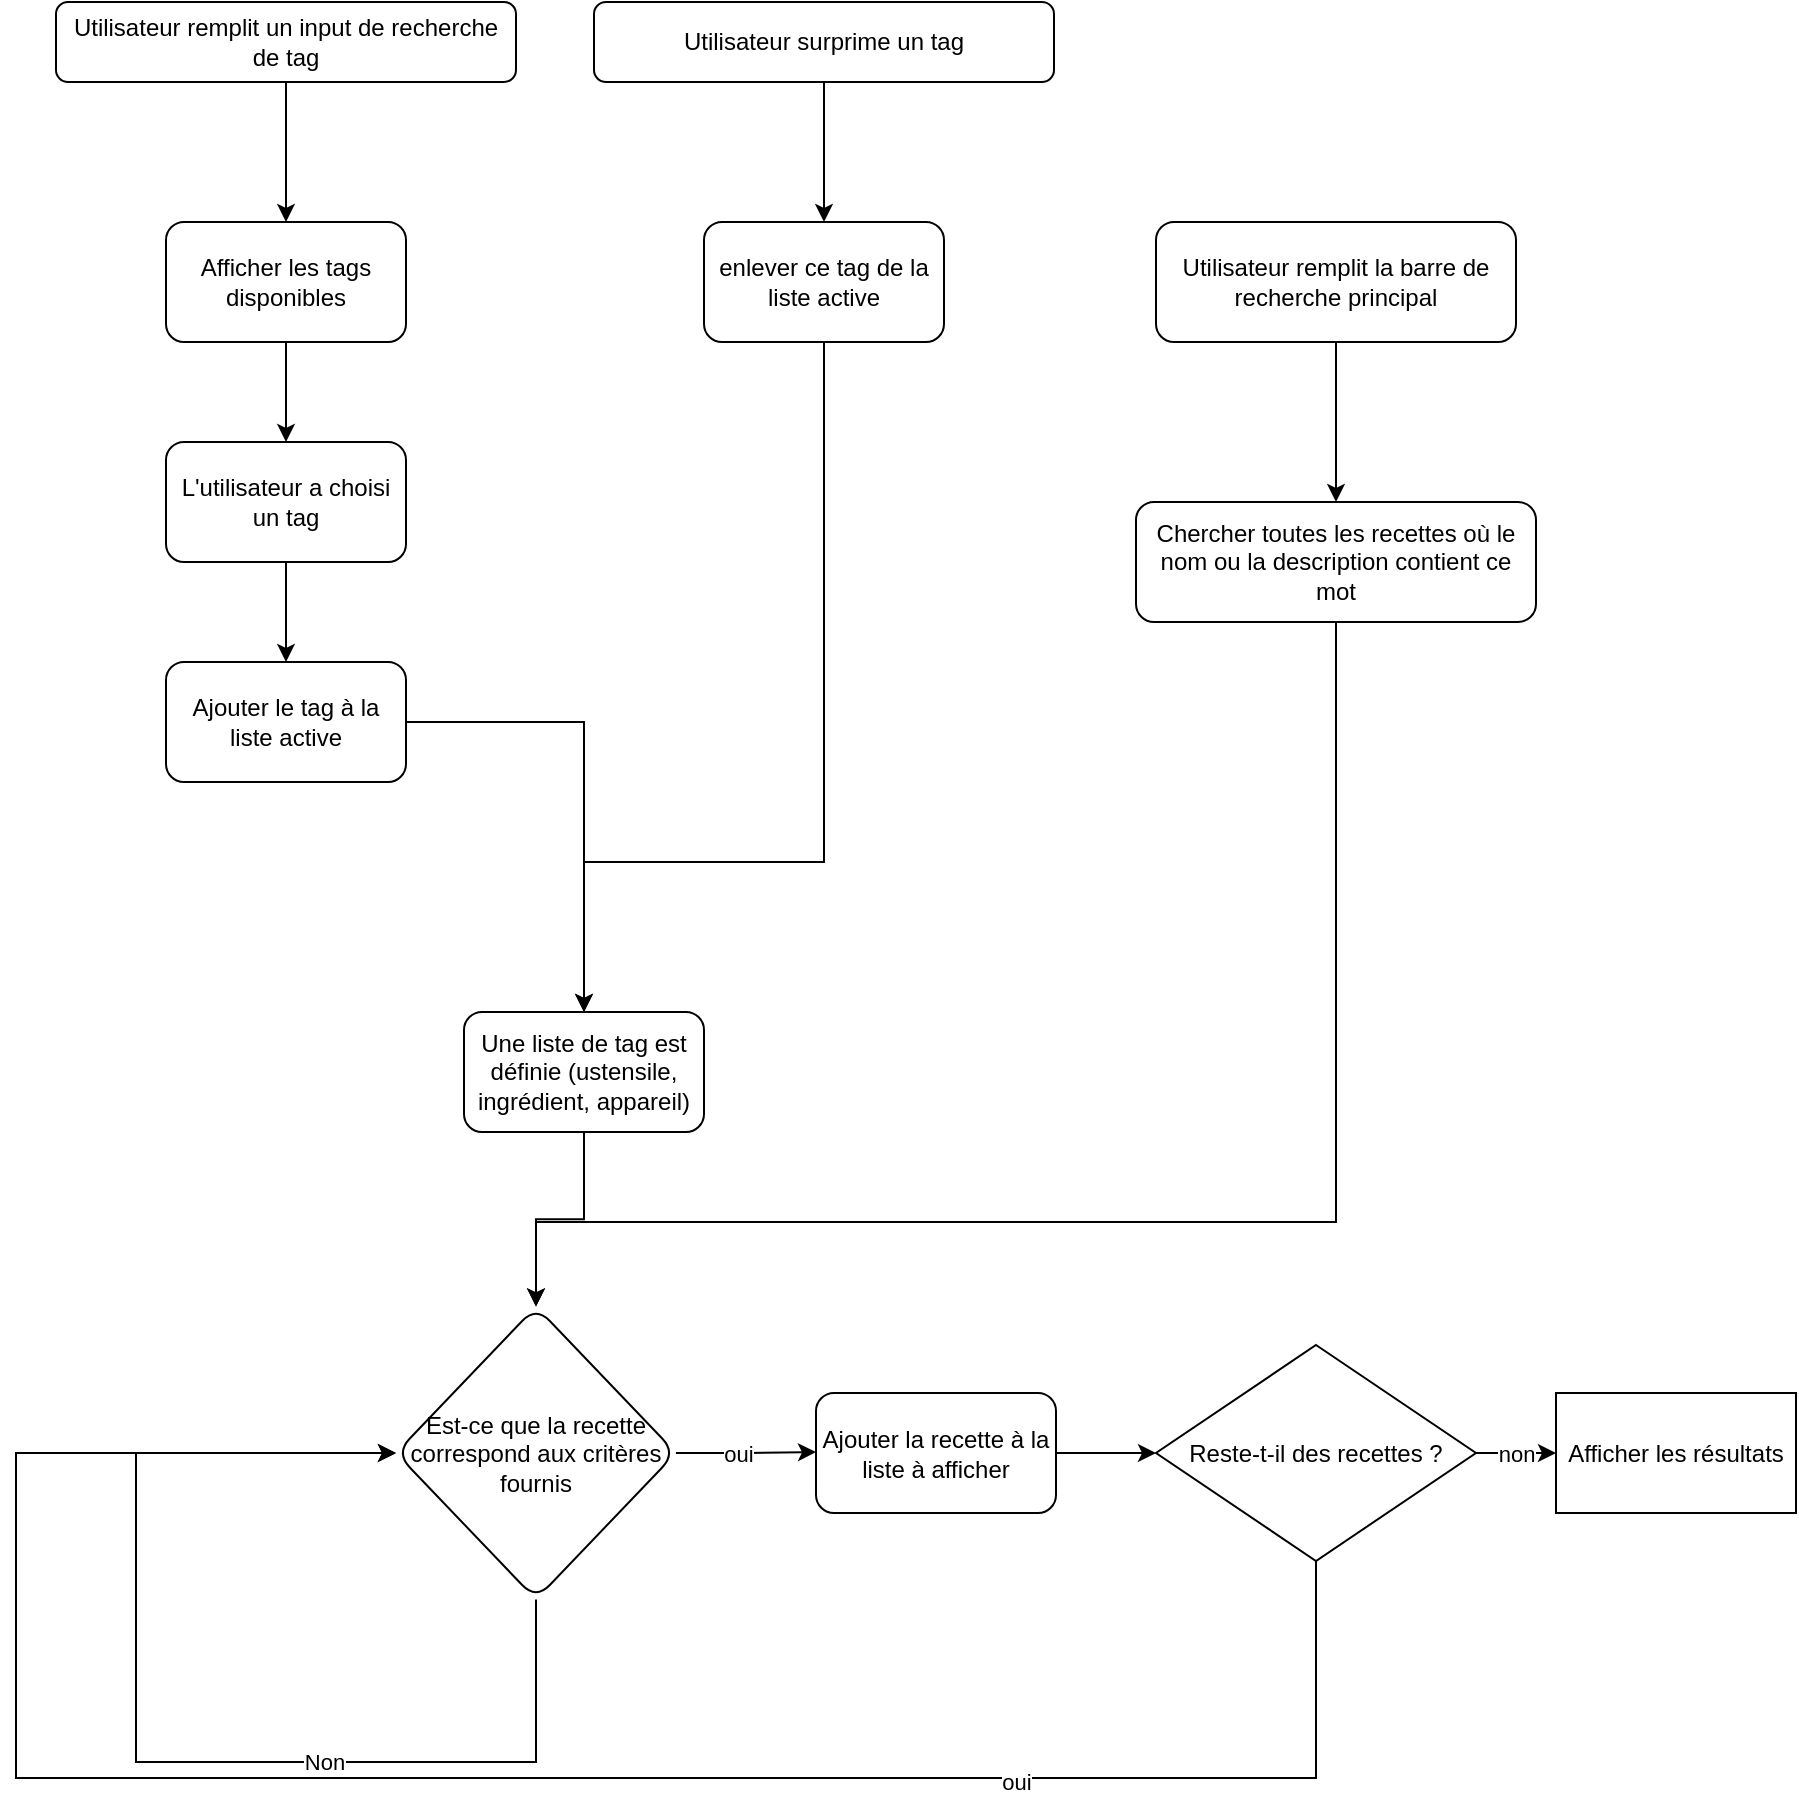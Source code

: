 <mxfile version="15.4.1" type="device"><diagram id="C5RBs43oDa-KdzZeNtuy" name="Page-1"><mxGraphModel dx="1100" dy="818" grid="1" gridSize="10" guides="1" tooltips="1" connect="1" arrows="1" fold="1" page="1" pageScale="1" pageWidth="291" pageHeight="413" math="0" shadow="0"><root><mxCell id="WIyWlLk6GJQsqaUBKTNV-0"/><mxCell id="WIyWlLk6GJQsqaUBKTNV-1" parent="WIyWlLk6GJQsqaUBKTNV-0"/><mxCell id="ukYX4SASdVbsZPhqcu6v-1" value="" style="edgeStyle=orthogonalEdgeStyle;rounded=0;orthogonalLoop=1;jettySize=auto;html=1;" edge="1" parent="WIyWlLk6GJQsqaUBKTNV-1" source="WIyWlLk6GJQsqaUBKTNV-3" target="ukYX4SASdVbsZPhqcu6v-0"><mxGeometry relative="1" as="geometry"/></mxCell><mxCell id="WIyWlLk6GJQsqaUBKTNV-3" value="Utilisateur remplit un input de recherche de tag" style="rounded=1;whiteSpace=wrap;html=1;fontSize=12;glass=0;strokeWidth=1;shadow=0;" parent="WIyWlLk6GJQsqaUBKTNV-1" vertex="1"><mxGeometry x="480" y="143" width="230" height="40" as="geometry"/></mxCell><mxCell id="ukYX4SASdVbsZPhqcu6v-3" value="" style="edgeStyle=orthogonalEdgeStyle;rounded=0;orthogonalLoop=1;jettySize=auto;html=1;" edge="1" parent="WIyWlLk6GJQsqaUBKTNV-1" source="ukYX4SASdVbsZPhqcu6v-0" target="ukYX4SASdVbsZPhqcu6v-2"><mxGeometry relative="1" as="geometry"/></mxCell><mxCell id="ukYX4SASdVbsZPhqcu6v-0" value="Afficher les tags disponibles " style="whiteSpace=wrap;html=1;rounded=1;shadow=0;strokeWidth=1;glass=0;" vertex="1" parent="WIyWlLk6GJQsqaUBKTNV-1"><mxGeometry x="535" y="253" width="120" height="60" as="geometry"/></mxCell><mxCell id="ukYX4SASdVbsZPhqcu6v-14" value="" style="edgeStyle=orthogonalEdgeStyle;rounded=0;orthogonalLoop=1;jettySize=auto;html=1;" edge="1" parent="WIyWlLk6GJQsqaUBKTNV-1" source="ukYX4SASdVbsZPhqcu6v-2" target="ukYX4SASdVbsZPhqcu6v-13"><mxGeometry relative="1" as="geometry"/></mxCell><mxCell id="ukYX4SASdVbsZPhqcu6v-2" value="L'utilisateur a choisi un tag" style="whiteSpace=wrap;html=1;rounded=1;shadow=0;strokeWidth=1;glass=0;" vertex="1" parent="WIyWlLk6GJQsqaUBKTNV-1"><mxGeometry x="535" y="363" width="120" height="60" as="geometry"/></mxCell><mxCell id="ukYX4SASdVbsZPhqcu6v-7" value="" style="edgeStyle=orthogonalEdgeStyle;rounded=0;orthogonalLoop=1;jettySize=auto;html=1;entryX=0;entryY=0.5;entryDx=0;entryDy=0;" edge="1" parent="WIyWlLk6GJQsqaUBKTNV-1" source="ukYX4SASdVbsZPhqcu6v-4"><mxGeometry relative="1" as="geometry"><mxPoint x="860" y="868" as="targetPoint"/></mxGeometry></mxCell><mxCell id="ukYX4SASdVbsZPhqcu6v-8" value="oui" style="edgeLabel;html=1;align=center;verticalAlign=middle;resizable=0;points=[];" vertex="1" connectable="0" parent="ukYX4SASdVbsZPhqcu6v-7"><mxGeometry x="-0.273" y="-3" relative="1" as="geometry"><mxPoint x="5" y="-3" as="offset"/></mxGeometry></mxCell><mxCell id="ukYX4SASdVbsZPhqcu6v-9" style="edgeStyle=orthogonalEdgeStyle;rounded=0;orthogonalLoop=1;jettySize=auto;html=1;exitX=0.5;exitY=1;exitDx=0;exitDy=0;entryX=0;entryY=0.5;entryDx=0;entryDy=0;" edge="1" parent="WIyWlLk6GJQsqaUBKTNV-1" source="ukYX4SASdVbsZPhqcu6v-4" target="ukYX4SASdVbsZPhqcu6v-4"><mxGeometry relative="1" as="geometry"><mxPoint x="570" y="933" as="targetPoint"/><Array as="points"><mxPoint x="720" y="1023"/><mxPoint x="520" y="1023"/><mxPoint x="520" y="869"/></Array></mxGeometry></mxCell><mxCell id="ukYX4SASdVbsZPhqcu6v-10" value="Non " style="edgeLabel;html=1;align=center;verticalAlign=middle;resizable=0;points=[];" vertex="1" connectable="0" parent="ukYX4SASdVbsZPhqcu6v-9"><mxGeometry x="-0.489" y="3" relative="1" as="geometry"><mxPoint x="-43" y="-3" as="offset"/></mxGeometry></mxCell><mxCell id="ukYX4SASdVbsZPhqcu6v-4" value="Est-ce que la recette correspond aux critères fournis" style="rhombus;whiteSpace=wrap;html=1;rounded=1;shadow=0;strokeWidth=1;glass=0;" vertex="1" parent="WIyWlLk6GJQsqaUBKTNV-1"><mxGeometry x="650" y="795.25" width="140" height="146.5" as="geometry"/></mxCell><mxCell id="ukYX4SASdVbsZPhqcu6v-29" style="edgeStyle=orthogonalEdgeStyle;rounded=0;orthogonalLoop=1;jettySize=auto;html=1;entryX=0;entryY=0.5;entryDx=0;entryDy=0;exitX=0.5;exitY=1;exitDx=0;exitDy=0;" edge="1" parent="WIyWlLk6GJQsqaUBKTNV-1" source="ukYX4SASdVbsZPhqcu6v-32" target="ukYX4SASdVbsZPhqcu6v-4"><mxGeometry relative="1" as="geometry"><mxPoint x="925" y="1020.5" as="targetPoint"/><mxPoint x="1110" y="1031" as="sourcePoint"/><Array as="points"><mxPoint x="1110" y="1031"/><mxPoint x="460" y="1031"/><mxPoint x="460" y="868"/></Array></mxGeometry></mxCell><mxCell id="ukYX4SASdVbsZPhqcu6v-30" value="oui" style="edgeLabel;html=1;align=center;verticalAlign=middle;resizable=0;points=[];" vertex="1" connectable="0" parent="ukYX4SASdVbsZPhqcu6v-29"><mxGeometry x="-0.525" y="5" relative="1" as="geometry"><mxPoint x="5" y="-3" as="offset"/></mxGeometry></mxCell><mxCell id="ukYX4SASdVbsZPhqcu6v-22" style="edgeStyle=orthogonalEdgeStyle;rounded=0;orthogonalLoop=1;jettySize=auto;html=1;entryX=0.5;entryY=0;entryDx=0;entryDy=0;" edge="1" parent="WIyWlLk6GJQsqaUBKTNV-1" source="ukYX4SASdVbsZPhqcu6v-13" target="ukYX4SASdVbsZPhqcu6v-19"><mxGeometry relative="1" as="geometry"/></mxCell><mxCell id="ukYX4SASdVbsZPhqcu6v-13" value="Ajouter le tag à la liste active" style="whiteSpace=wrap;html=1;rounded=1;shadow=0;strokeWidth=1;glass=0;" vertex="1" parent="WIyWlLk6GJQsqaUBKTNV-1"><mxGeometry x="535" y="473" width="120" height="60" as="geometry"/></mxCell><mxCell id="ukYX4SASdVbsZPhqcu6v-15" value="" style="edgeStyle=orthogonalEdgeStyle;rounded=0;orthogonalLoop=1;jettySize=auto;html=1;" edge="1" parent="WIyWlLk6GJQsqaUBKTNV-1" source="ukYX4SASdVbsZPhqcu6v-16" target="ukYX4SASdVbsZPhqcu6v-17"><mxGeometry relative="1" as="geometry"/></mxCell><mxCell id="ukYX4SASdVbsZPhqcu6v-16" value="Utilisateur surprime un tag " style="rounded=1;whiteSpace=wrap;html=1;fontSize=12;glass=0;strokeWidth=1;shadow=0;" vertex="1" parent="WIyWlLk6GJQsqaUBKTNV-1"><mxGeometry x="749" y="143" width="230" height="40" as="geometry"/></mxCell><mxCell id="ukYX4SASdVbsZPhqcu6v-20" style="edgeStyle=orthogonalEdgeStyle;rounded=0;orthogonalLoop=1;jettySize=auto;html=1;" edge="1" parent="WIyWlLk6GJQsqaUBKTNV-1" source="ukYX4SASdVbsZPhqcu6v-17" target="ukYX4SASdVbsZPhqcu6v-19"><mxGeometry relative="1" as="geometry"><mxPoint x="864" y="683" as="targetPoint"/><Array as="points"><mxPoint x="864" y="573"/><mxPoint x="744" y="573"/></Array></mxGeometry></mxCell><mxCell id="ukYX4SASdVbsZPhqcu6v-17" value="enlever ce tag de la liste active" style="whiteSpace=wrap;html=1;rounded=1;shadow=0;strokeWidth=1;glass=0;" vertex="1" parent="WIyWlLk6GJQsqaUBKTNV-1"><mxGeometry x="804" y="253" width="120" height="60" as="geometry"/></mxCell><mxCell id="ukYX4SASdVbsZPhqcu6v-23" style="edgeStyle=orthogonalEdgeStyle;rounded=0;orthogonalLoop=1;jettySize=auto;html=1;" edge="1" parent="WIyWlLk6GJQsqaUBKTNV-1" source="ukYX4SASdVbsZPhqcu6v-19" target="ukYX4SASdVbsZPhqcu6v-4"><mxGeometry relative="1" as="geometry"/></mxCell><mxCell id="ukYX4SASdVbsZPhqcu6v-19" value="Une liste de tag est définie (ustensile, ingrédient, appareil)" style="rounded=1;whiteSpace=wrap;html=1;" vertex="1" parent="WIyWlLk6GJQsqaUBKTNV-1"><mxGeometry x="684" y="648" width="120" height="60" as="geometry"/></mxCell><mxCell id="ukYX4SASdVbsZPhqcu6v-26" style="edgeStyle=orthogonalEdgeStyle;rounded=0;orthogonalLoop=1;jettySize=auto;html=1;entryX=0.5;entryY=0;entryDx=0;entryDy=0;" edge="1" parent="WIyWlLk6GJQsqaUBKTNV-1" source="ukYX4SASdVbsZPhqcu6v-24" target="ukYX4SASdVbsZPhqcu6v-25"><mxGeometry relative="1" as="geometry"/></mxCell><mxCell id="ukYX4SASdVbsZPhqcu6v-24" value="Utilisateur remplit la barre de recherche principal" style="rounded=1;whiteSpace=wrap;html=1;" vertex="1" parent="WIyWlLk6GJQsqaUBKTNV-1"><mxGeometry x="1030" y="253" width="180" height="60" as="geometry"/></mxCell><mxCell id="ukYX4SASdVbsZPhqcu6v-28" style="edgeStyle=orthogonalEdgeStyle;rounded=0;orthogonalLoop=1;jettySize=auto;html=1;entryX=0.5;entryY=0;entryDx=0;entryDy=0;" edge="1" parent="WIyWlLk6GJQsqaUBKTNV-1" source="ukYX4SASdVbsZPhqcu6v-25" target="ukYX4SASdVbsZPhqcu6v-4"><mxGeometry relative="1" as="geometry"><Array as="points"><mxPoint x="1120" y="753"/><mxPoint x="720" y="753"/></Array></mxGeometry></mxCell><mxCell id="ukYX4SASdVbsZPhqcu6v-25" value="Chercher toutes les recettes où le nom ou la description contient ce mot" style="rounded=1;whiteSpace=wrap;html=1;" vertex="1" parent="WIyWlLk6GJQsqaUBKTNV-1"><mxGeometry x="1020" y="393" width="200" height="60" as="geometry"/></mxCell><mxCell id="ukYX4SASdVbsZPhqcu6v-33" style="edgeStyle=orthogonalEdgeStyle;rounded=0;orthogonalLoop=1;jettySize=auto;html=1;" edge="1" parent="WIyWlLk6GJQsqaUBKTNV-1" source="ukYX4SASdVbsZPhqcu6v-31" target="ukYX4SASdVbsZPhqcu6v-32"><mxGeometry relative="1" as="geometry"/></mxCell><mxCell id="ukYX4SASdVbsZPhqcu6v-31" value="Ajouter la recette à la liste à afficher" style="rounded=1;whiteSpace=wrap;html=1;" vertex="1" parent="WIyWlLk6GJQsqaUBKTNV-1"><mxGeometry x="860" y="838.5" width="120" height="60" as="geometry"/></mxCell><mxCell id="ukYX4SASdVbsZPhqcu6v-35" value="non" style="edgeStyle=orthogonalEdgeStyle;rounded=0;orthogonalLoop=1;jettySize=auto;html=1;" edge="1" parent="WIyWlLk6GJQsqaUBKTNV-1" source="ukYX4SASdVbsZPhqcu6v-32" target="ukYX4SASdVbsZPhqcu6v-34"><mxGeometry relative="1" as="geometry"/></mxCell><mxCell id="ukYX4SASdVbsZPhqcu6v-32" value="Reste-t-il des recettes ?" style="rhombus;whiteSpace=wrap;html=1;" vertex="1" parent="WIyWlLk6GJQsqaUBKTNV-1"><mxGeometry x="1030" y="814.5" width="160" height="108" as="geometry"/></mxCell><mxCell id="ukYX4SASdVbsZPhqcu6v-34" value="Afficher les résultats" style="whiteSpace=wrap;html=1;" vertex="1" parent="WIyWlLk6GJQsqaUBKTNV-1"><mxGeometry x="1230" y="838.5" width="120" height="60" as="geometry"/></mxCell></root></mxGraphModel></diagram></mxfile>